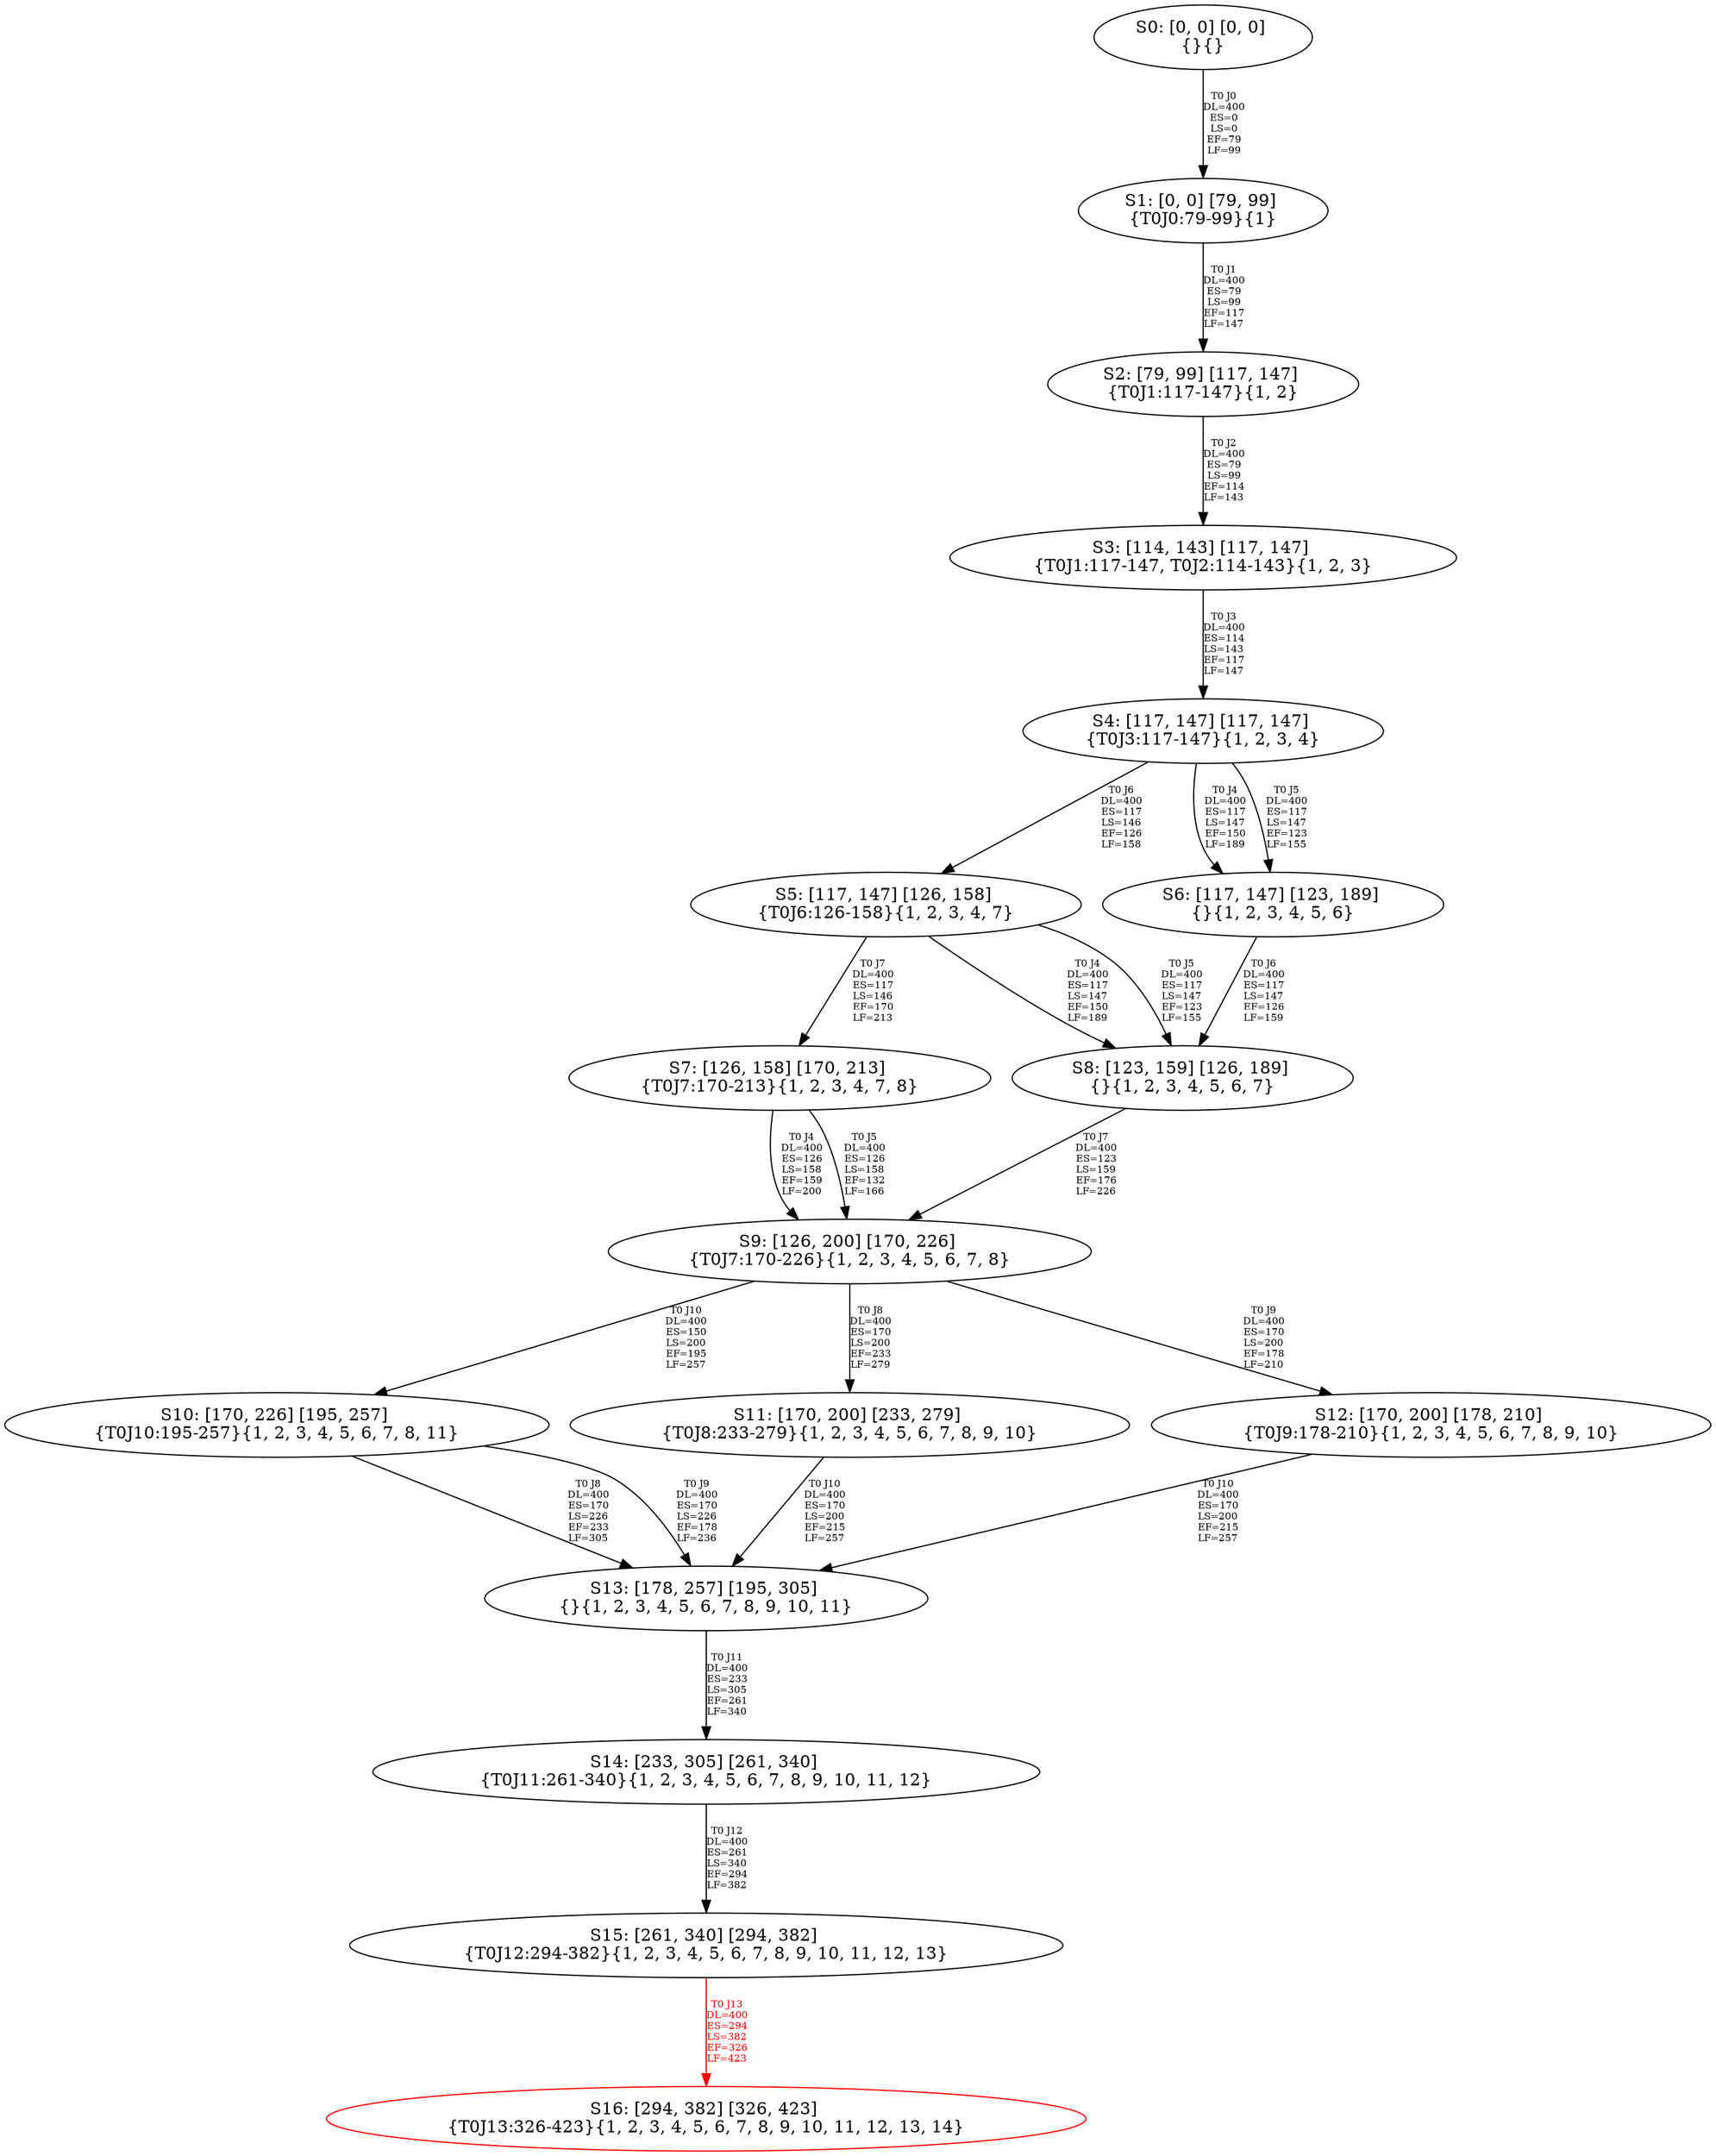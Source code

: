 digraph {
	S0[label="S0: [0, 0] [0, 0] \n{}{}"];
	S1[label="S1: [0, 0] [79, 99] \n{T0J0:79-99}{1}"];
	S2[label="S2: [79, 99] [117, 147] \n{T0J1:117-147}{1, 2}"];
	S3[label="S3: [114, 143] [117, 147] \n{T0J1:117-147, T0J2:114-143}{1, 2, 3}"];
	S4[label="S4: [117, 147] [117, 147] \n{T0J3:117-147}{1, 2, 3, 4}"];
	S5[label="S5: [117, 147] [126, 158] \n{T0J6:126-158}{1, 2, 3, 4, 7}"];
	S6[label="S6: [117, 147] [123, 189] \n{}{1, 2, 3, 4, 5, 6}"];
	S7[label="S7: [126, 158] [170, 213] \n{T0J7:170-213}{1, 2, 3, 4, 7, 8}"];
	S8[label="S8: [123, 159] [126, 189] \n{}{1, 2, 3, 4, 5, 6, 7}"];
	S9[label="S9: [126, 200] [170, 226] \n{T0J7:170-226}{1, 2, 3, 4, 5, 6, 7, 8}"];
	S10[label="S10: [170, 226] [195, 257] \n{T0J10:195-257}{1, 2, 3, 4, 5, 6, 7, 8, 11}"];
	S11[label="S11: [170, 200] [233, 279] \n{T0J8:233-279}{1, 2, 3, 4, 5, 6, 7, 8, 9, 10}"];
	S12[label="S12: [170, 200] [178, 210] \n{T0J9:178-210}{1, 2, 3, 4, 5, 6, 7, 8, 9, 10}"];
	S13[label="S13: [178, 257] [195, 305] \n{}{1, 2, 3, 4, 5, 6, 7, 8, 9, 10, 11}"];
	S14[label="S14: [233, 305] [261, 340] \n{T0J11:261-340}{1, 2, 3, 4, 5, 6, 7, 8, 9, 10, 11, 12}"];
	S15[label="S15: [261, 340] [294, 382] \n{T0J12:294-382}{1, 2, 3, 4, 5, 6, 7, 8, 9, 10, 11, 12, 13}"];
	S16[label="S16: [294, 382] [326, 423] \n{T0J13:326-423}{1, 2, 3, 4, 5, 6, 7, 8, 9, 10, 11, 12, 13, 14}"];
	S0 -> S1[label="T0 J0\nDL=400\nES=0\nLS=0\nEF=79\nLF=99",fontsize=8];
	S1 -> S2[label="T0 J1\nDL=400\nES=79\nLS=99\nEF=117\nLF=147",fontsize=8];
	S2 -> S3[label="T0 J2\nDL=400\nES=79\nLS=99\nEF=114\nLF=143",fontsize=8];
	S3 -> S4[label="T0 J3\nDL=400\nES=114\nLS=143\nEF=117\nLF=147",fontsize=8];
	S4 -> S6[label="T0 J4\nDL=400\nES=117\nLS=147\nEF=150\nLF=189",fontsize=8];
	S4 -> S6[label="T0 J5\nDL=400\nES=117\nLS=147\nEF=123\nLF=155",fontsize=8];
	S4 -> S5[label="T0 J6\nDL=400\nES=117\nLS=146\nEF=126\nLF=158",fontsize=8];
	S5 -> S8[label="T0 J4\nDL=400\nES=117\nLS=147\nEF=150\nLF=189",fontsize=8];
	S5 -> S8[label="T0 J5\nDL=400\nES=117\nLS=147\nEF=123\nLF=155",fontsize=8];
	S5 -> S7[label="T0 J7\nDL=400\nES=117\nLS=146\nEF=170\nLF=213",fontsize=8];
	S6 -> S8[label="T0 J6\nDL=400\nES=117\nLS=147\nEF=126\nLF=159",fontsize=8];
	S7 -> S9[label="T0 J4\nDL=400\nES=126\nLS=158\nEF=159\nLF=200",fontsize=8];
	S7 -> S9[label="T0 J5\nDL=400\nES=126\nLS=158\nEF=132\nLF=166",fontsize=8];
	S8 -> S9[label="T0 J7\nDL=400\nES=123\nLS=159\nEF=176\nLF=226",fontsize=8];
	S9 -> S11[label="T0 J8\nDL=400\nES=170\nLS=200\nEF=233\nLF=279",fontsize=8];
	S9 -> S12[label="T0 J9\nDL=400\nES=170\nLS=200\nEF=178\nLF=210",fontsize=8];
	S9 -> S10[label="T0 J10\nDL=400\nES=150\nLS=200\nEF=195\nLF=257",fontsize=8];
	S10 -> S13[label="T0 J8\nDL=400\nES=170\nLS=226\nEF=233\nLF=305",fontsize=8];
	S10 -> S13[label="T0 J9\nDL=400\nES=170\nLS=226\nEF=178\nLF=236",fontsize=8];
	S11 -> S13[label="T0 J10\nDL=400\nES=170\nLS=200\nEF=215\nLF=257",fontsize=8];
	S12 -> S13[label="T0 J10\nDL=400\nES=170\nLS=200\nEF=215\nLF=257",fontsize=8];
	S13 -> S14[label="T0 J11\nDL=400\nES=233\nLS=305\nEF=261\nLF=340",fontsize=8];
	S14 -> S15[label="T0 J12\nDL=400\nES=261\nLS=340\nEF=294\nLF=382",fontsize=8];
	S15 -> S16[label="T0 J13\nDL=400\nES=294\nLS=382\nEF=326\nLF=423",color=Red,fontcolor=Red,fontsize=8];
S16[color=Red];
}
